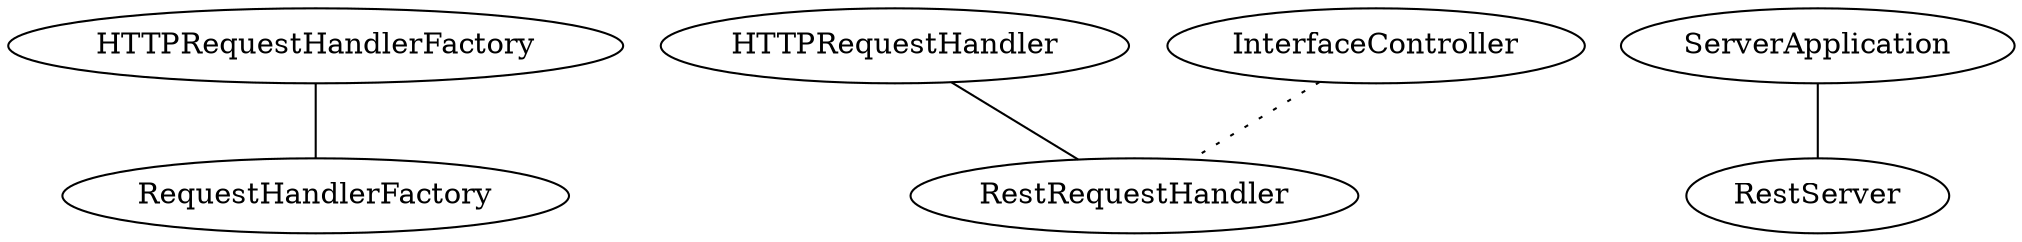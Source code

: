 graph G {
	HTTPRequestHandlerFactory -- RequestHandlerFactory;
	HTTPRequestHandler -- RestRequestHandler;
	ServerApplication -- RestServer;
	InterfaceController -- RestRequestHandler [style=dotted];
}

